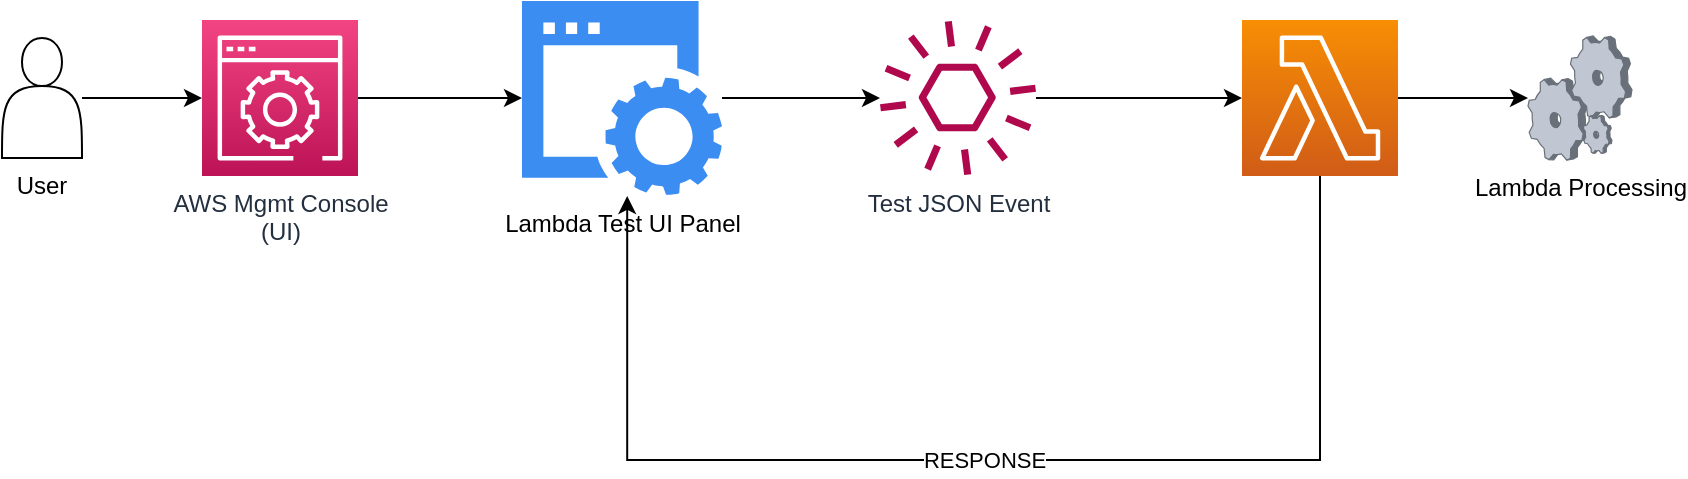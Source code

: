 <mxfile version="21.2.3" type="github">
  <diagram name="Page-1" id="ZW21x3WxDeERBMx6ZOWc">
    <mxGraphModel dx="854" dy="591" grid="0" gridSize="10" guides="1" tooltips="1" connect="1" arrows="1" fold="1" page="0" pageScale="1" pageWidth="850" pageHeight="1100" math="0" shadow="0">
      <root>
        <mxCell id="0" />
        <mxCell id="1" parent="0" />
        <mxCell id="xmvA6-FKrKwEO4W6GDxg-4" value="" style="edgeStyle=orthogonalEdgeStyle;rounded=0;orthogonalLoop=1;jettySize=auto;html=1;" parent="1" source="xmvA6-FKrKwEO4W6GDxg-2" target="xmvA6-FKrKwEO4W6GDxg-3" edge="1">
          <mxGeometry relative="1" as="geometry" />
        </mxCell>
        <mxCell id="xmvA6-FKrKwEO4W6GDxg-2" value="User" style="shape=actor;whiteSpace=wrap;html=1;labelPosition=center;verticalLabelPosition=bottom;align=center;verticalAlign=top;" parent="1" vertex="1">
          <mxGeometry x="200" y="169" width="40" height="60" as="geometry" />
        </mxCell>
        <mxCell id="xmvA6-FKrKwEO4W6GDxg-6" value="" style="edgeStyle=orthogonalEdgeStyle;rounded=0;orthogonalLoop=1;jettySize=auto;html=1;" parent="1" source="xmvA6-FKrKwEO4W6GDxg-3" target="xmvA6-FKrKwEO4W6GDxg-13" edge="1">
          <mxGeometry relative="1" as="geometry" />
        </mxCell>
        <mxCell id="xmvA6-FKrKwEO4W6GDxg-3" value="AWS Mgmt Console&lt;br&gt;(UI)" style="sketch=0;points=[[0,0,0],[0.25,0,0],[0.5,0,0],[0.75,0,0],[1,0,0],[0,1,0],[0.25,1,0],[0.5,1,0],[0.75,1,0],[1,1,0],[0,0.25,0],[0,0.5,0],[0,0.75,0],[1,0.25,0],[1,0.5,0],[1,0.75,0]];points=[[0,0,0],[0.25,0,0],[0.5,0,0],[0.75,0,0],[1,0,0],[0,1,0],[0.25,1,0],[0.5,1,0],[0.75,1,0],[1,1,0],[0,0.25,0],[0,0.5,0],[0,0.75,0],[1,0.25,0],[1,0.5,0],[1,0.75,0]];outlineConnect=0;fontColor=#232F3E;gradientColor=#F34482;gradientDirection=north;fillColor=#BC1356;strokeColor=#ffffff;dashed=0;verticalLabelPosition=bottom;verticalAlign=top;align=center;html=1;fontSize=12;fontStyle=0;aspect=fixed;shape=mxgraph.aws4.resourceIcon;resIcon=mxgraph.aws4.management_console;" parent="1" vertex="1">
          <mxGeometry x="300" y="160" width="78" height="78" as="geometry" />
        </mxCell>
        <mxCell id="xmvA6-FKrKwEO4W6GDxg-8" value="" style="edgeStyle=orthogonalEdgeStyle;rounded=0;orthogonalLoop=1;jettySize=auto;html=1;" parent="1" source="xmvA6-FKrKwEO4W6GDxg-5" target="xmvA6-FKrKwEO4W6GDxg-7" edge="1">
          <mxGeometry relative="1" as="geometry" />
        </mxCell>
        <mxCell id="xmvA6-FKrKwEO4W6GDxg-5" value="Test JSON Event" style="sketch=0;outlineConnect=0;fontColor=#232F3E;gradientColor=none;fillColor=#B0084D;strokeColor=none;dashed=0;verticalLabelPosition=bottom;verticalAlign=top;align=center;html=1;fontSize=12;fontStyle=0;aspect=fixed;pointerEvents=1;shape=mxgraph.aws4.event;" parent="1" vertex="1">
          <mxGeometry x="639" y="160" width="78" height="78" as="geometry" />
        </mxCell>
        <mxCell id="xmvA6-FKrKwEO4W6GDxg-10" style="edgeStyle=orthogonalEdgeStyle;rounded=0;orthogonalLoop=1;jettySize=auto;html=1;" parent="1" source="xmvA6-FKrKwEO4W6GDxg-7" target="xmvA6-FKrKwEO4W6GDxg-9" edge="1">
          <mxGeometry relative="1" as="geometry" />
        </mxCell>
        <mxCell id="xmvA6-FKrKwEO4W6GDxg-15" value="RESPONSE" style="edgeStyle=orthogonalEdgeStyle;rounded=0;orthogonalLoop=1;jettySize=auto;html=1;entryX=0.526;entryY=1.005;entryDx=0;entryDy=0;entryPerimeter=0;" parent="1" source="xmvA6-FKrKwEO4W6GDxg-7" target="xmvA6-FKrKwEO4W6GDxg-13" edge="1">
          <mxGeometry relative="1" as="geometry">
            <Array as="points">
              <mxPoint x="859" y="380" />
              <mxPoint x="513" y="380" />
            </Array>
          </mxGeometry>
        </mxCell>
        <mxCell id="xmvA6-FKrKwEO4W6GDxg-7" value="" style="sketch=0;points=[[0,0,0],[0.25,0,0],[0.5,0,0],[0.75,0,0],[1,0,0],[0,1,0],[0.25,1,0],[0.5,1,0],[0.75,1,0],[1,1,0],[0,0.25,0],[0,0.5,0],[0,0.75,0],[1,0.25,0],[1,0.5,0],[1,0.75,0]];outlineConnect=0;fontColor=#232F3E;gradientColor=#F78E04;gradientDirection=north;fillColor=#D05C17;strokeColor=#ffffff;dashed=0;verticalLabelPosition=bottom;verticalAlign=top;align=center;html=1;fontSize=12;fontStyle=0;aspect=fixed;shape=mxgraph.aws4.resourceIcon;resIcon=mxgraph.aws4.lambda;" parent="1" vertex="1">
          <mxGeometry x="820" y="160" width="78" height="78" as="geometry" />
        </mxCell>
        <mxCell id="xmvA6-FKrKwEO4W6GDxg-9" value="Lambda Processing" style="verticalLabelPosition=bottom;sketch=0;aspect=fixed;html=1;verticalAlign=top;strokeColor=none;align=center;outlineConnect=0;shape=mxgraph.citrix.process;" parent="1" vertex="1">
          <mxGeometry x="963" y="168" width="52" height="62" as="geometry" />
        </mxCell>
        <mxCell id="xmvA6-FKrKwEO4W6GDxg-14" style="edgeStyle=orthogonalEdgeStyle;rounded=0;orthogonalLoop=1;jettySize=auto;html=1;" parent="1" source="xmvA6-FKrKwEO4W6GDxg-13" target="xmvA6-FKrKwEO4W6GDxg-5" edge="1">
          <mxGeometry relative="1" as="geometry" />
        </mxCell>
        <mxCell id="xmvA6-FKrKwEO4W6GDxg-13" value="Lambda Test UI Panel" style="sketch=0;html=1;aspect=fixed;strokeColor=none;shadow=0;fillColor=#3B8DF1;verticalAlign=top;labelPosition=center;verticalLabelPosition=bottom;shape=mxgraph.gcp2.website" parent="1" vertex="1">
          <mxGeometry x="460" y="150.5" width="100" height="97" as="geometry" />
        </mxCell>
      </root>
    </mxGraphModel>
  </diagram>
</mxfile>

